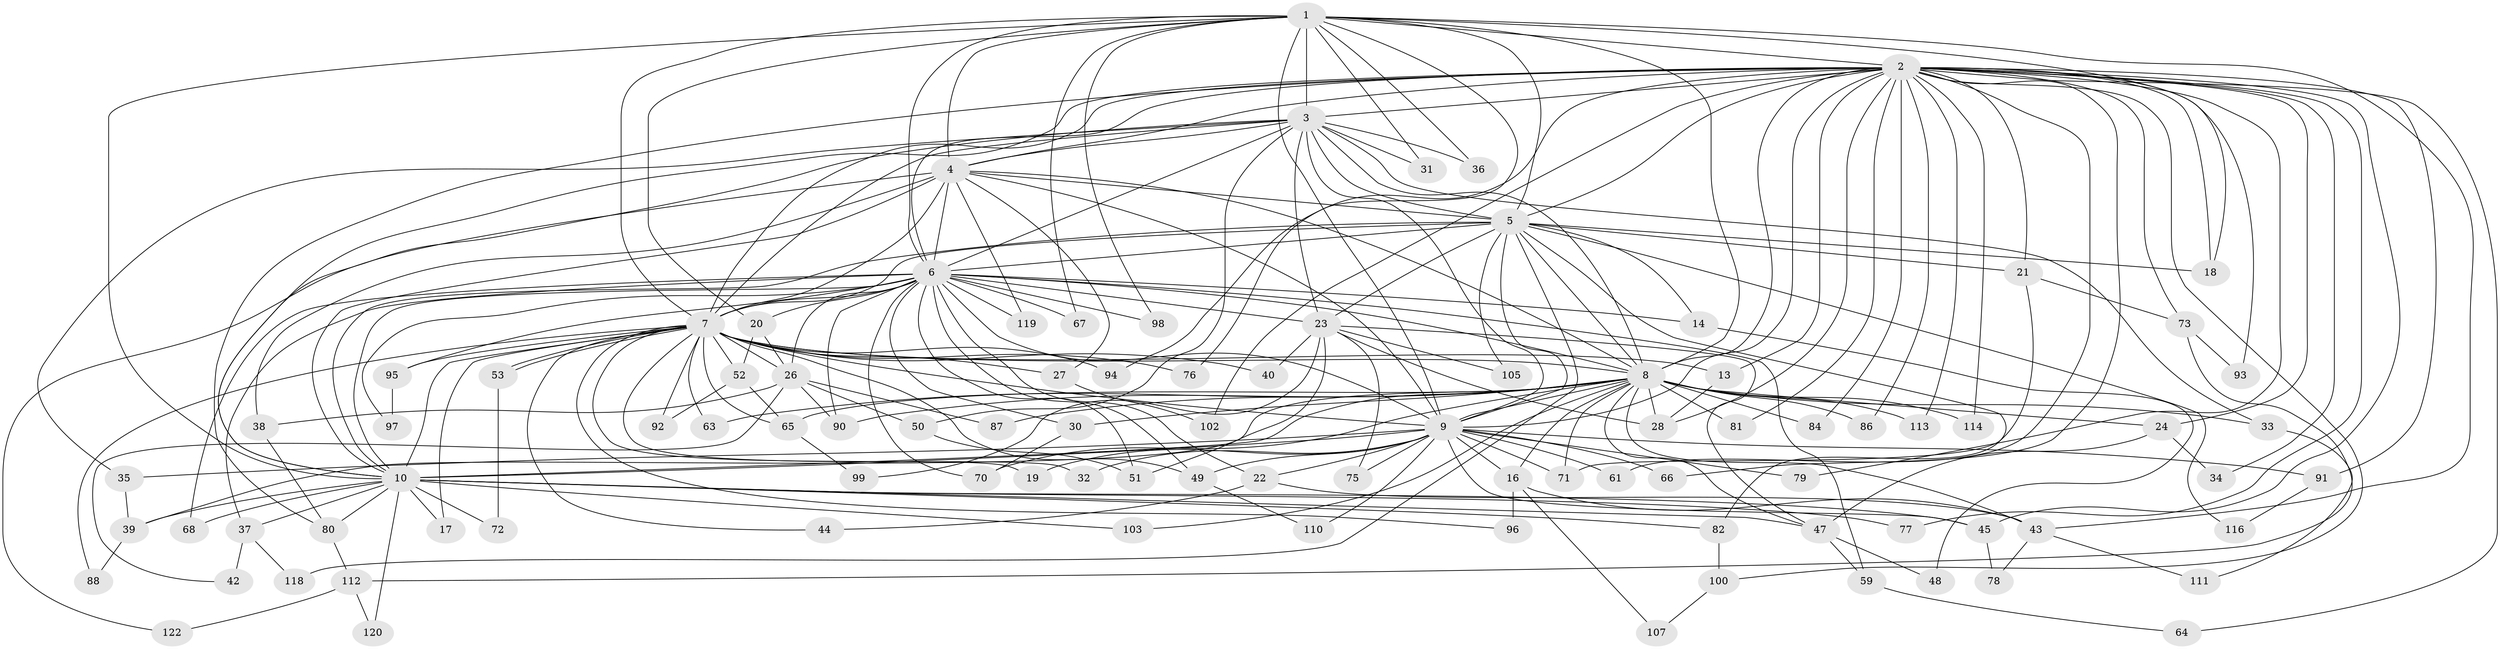 // original degree distribution, {17: 0.00819672131147541, 30: 0.00819672131147541, 16: 0.00819672131147541, 13: 0.00819672131147541, 18: 0.00819672131147541, 31: 0.00819672131147541, 24: 0.00819672131147541, 25: 0.01639344262295082, 22: 0.00819672131147541, 2: 0.5245901639344263, 8: 0.01639344262295082, 3: 0.23770491803278687, 9: 0.01639344262295082, 5: 0.00819672131147541, 4: 0.09016393442622951, 6: 0.01639344262295082, 7: 0.00819672131147541}
// Generated by graph-tools (version 1.1) at 2025/41/03/06/25 10:41:43]
// undirected, 95 vertices, 233 edges
graph export_dot {
graph [start="1"]
  node [color=gray90,style=filled];
  1 [super="+89"];
  2 [super="+46"];
  3 [super="+11"];
  4 [super="+101"];
  5 [super="+58"];
  6 [super="+25"];
  7 [super="+15"];
  8 [super="+12"];
  9 [super="+29"];
  10 [super="+108"];
  13;
  14;
  16 [super="+106"];
  17;
  18;
  19;
  20;
  21;
  22;
  23 [super="+41"];
  24 [super="+55"];
  26 [super="+57"];
  27 [super="+60"];
  28 [super="+56"];
  30;
  31;
  32;
  33;
  34;
  35;
  36;
  37;
  38;
  39 [super="+69"];
  40;
  42;
  43 [super="+121"];
  44;
  45 [super="+62"];
  47 [super="+109"];
  48;
  49 [super="+54"];
  50;
  51 [super="+85"];
  52;
  53;
  59;
  61;
  63;
  64;
  65 [super="+83"];
  66;
  67;
  68;
  70 [super="+115"];
  71 [super="+74"];
  72;
  73;
  75;
  76;
  77;
  78;
  79;
  80 [super="+117"];
  81;
  82;
  84;
  86;
  87;
  88;
  90 [super="+104"];
  91;
  92;
  93;
  94;
  95;
  96;
  97;
  98;
  99;
  100;
  102;
  103;
  105;
  107;
  110;
  111;
  112;
  113;
  114;
  116;
  118;
  119;
  120;
  122;
  1 -- 2;
  1 -- 3;
  1 -- 4;
  1 -- 5;
  1 -- 6;
  1 -- 7;
  1 -- 8;
  1 -- 9;
  1 -- 10;
  1 -- 20;
  1 -- 31;
  1 -- 36;
  1 -- 67;
  1 -- 76;
  1 -- 98;
  1 -- 18;
  1 -- 43;
  2 -- 3;
  2 -- 4;
  2 -- 5;
  2 -- 6 [weight=2];
  2 -- 7;
  2 -- 8;
  2 -- 9 [weight=2];
  2 -- 10;
  2 -- 13;
  2 -- 18;
  2 -- 21;
  2 -- 24;
  2 -- 34;
  2 -- 61;
  2 -- 64;
  2 -- 66;
  2 -- 73;
  2 -- 77;
  2 -- 79;
  2 -- 81;
  2 -- 84;
  2 -- 91;
  2 -- 93;
  2 -- 94;
  2 -- 113;
  2 -- 80;
  2 -- 114;
  2 -- 100;
  2 -- 102;
  2 -- 86;
  2 -- 28;
  2 -- 45;
  3 -- 4;
  3 -- 5;
  3 -- 6;
  3 -- 7;
  3 -- 8;
  3 -- 9 [weight=2];
  3 -- 10;
  3 -- 31;
  3 -- 33;
  3 -- 35;
  3 -- 36;
  3 -- 50;
  3 -- 23;
  4 -- 5;
  4 -- 6 [weight=2];
  4 -- 7;
  4 -- 8;
  4 -- 9;
  4 -- 10;
  4 -- 27;
  4 -- 38;
  4 -- 119;
  4 -- 122;
  5 -- 6 [weight=2];
  5 -- 7;
  5 -- 8;
  5 -- 9;
  5 -- 10;
  5 -- 14;
  5 -- 18;
  5 -- 21;
  5 -- 23;
  5 -- 82;
  5 -- 105;
  5 -- 116;
  5 -- 118;
  6 -- 7 [weight=2];
  6 -- 8;
  6 -- 9;
  6 -- 10;
  6 -- 14;
  6 -- 20;
  6 -- 22;
  6 -- 23;
  6 -- 26;
  6 -- 30;
  6 -- 37;
  6 -- 51;
  6 -- 59;
  6 -- 67;
  6 -- 68;
  6 -- 70;
  6 -- 95;
  6 -- 97;
  6 -- 98;
  6 -- 119;
  6 -- 49;
  6 -- 90;
  7 -- 8;
  7 -- 9;
  7 -- 10;
  7 -- 13;
  7 -- 17;
  7 -- 27 [weight=2];
  7 -- 32;
  7 -- 40;
  7 -- 49;
  7 -- 52;
  7 -- 53;
  7 -- 53;
  7 -- 65;
  7 -- 76;
  7 -- 88;
  7 -- 92;
  7 -- 96;
  7 -- 44;
  7 -- 19;
  7 -- 26;
  7 -- 63;
  7 -- 94;
  7 -- 95;
  8 -- 9 [weight=2];
  8 -- 10 [weight=2];
  8 -- 16;
  8 -- 24;
  8 -- 28;
  8 -- 30;
  8 -- 39;
  8 -- 43;
  8 -- 63;
  8 -- 70;
  8 -- 86;
  8 -- 90;
  8 -- 103;
  8 -- 113;
  8 -- 114;
  8 -- 71;
  8 -- 33;
  8 -- 81;
  8 -- 84;
  8 -- 87;
  8 -- 65;
  8 -- 47;
  9 -- 10;
  9 -- 16;
  9 -- 19;
  9 -- 22;
  9 -- 32;
  9 -- 35;
  9 -- 49;
  9 -- 61;
  9 -- 66;
  9 -- 71;
  9 -- 75;
  9 -- 79;
  9 -- 91;
  9 -- 110;
  9 -- 45;
  10 -- 17;
  10 -- 37;
  10 -- 45;
  10 -- 47;
  10 -- 68;
  10 -- 72;
  10 -- 77;
  10 -- 80;
  10 -- 82;
  10 -- 103;
  10 -- 120;
  10 -- 39;
  13 -- 28;
  14 -- 48;
  16 -- 96;
  16 -- 107;
  16 -- 43;
  20 -- 52;
  20 -- 26;
  21 -- 71;
  21 -- 73;
  22 -- 43;
  22 -- 44;
  23 -- 40;
  23 -- 51;
  23 -- 75;
  23 -- 99;
  23 -- 105;
  23 -- 47;
  23 -- 28;
  24 -- 34;
  24 -- 47;
  26 -- 38;
  26 -- 42;
  26 -- 50;
  26 -- 87;
  26 -- 90;
  27 -- 102;
  30 -- 70;
  33 -- 111;
  35 -- 39;
  37 -- 42;
  37 -- 118;
  38 -- 80;
  39 -- 88;
  43 -- 78;
  43 -- 111;
  45 -- 78;
  47 -- 48;
  47 -- 59;
  49 -- 110;
  50 -- 51;
  52 -- 65;
  52 -- 92;
  53 -- 72;
  59 -- 64;
  65 -- 99;
  73 -- 93;
  73 -- 112;
  80 -- 112;
  82 -- 100;
  91 -- 116;
  95 -- 97;
  100 -- 107;
  112 -- 120;
  112 -- 122;
}
